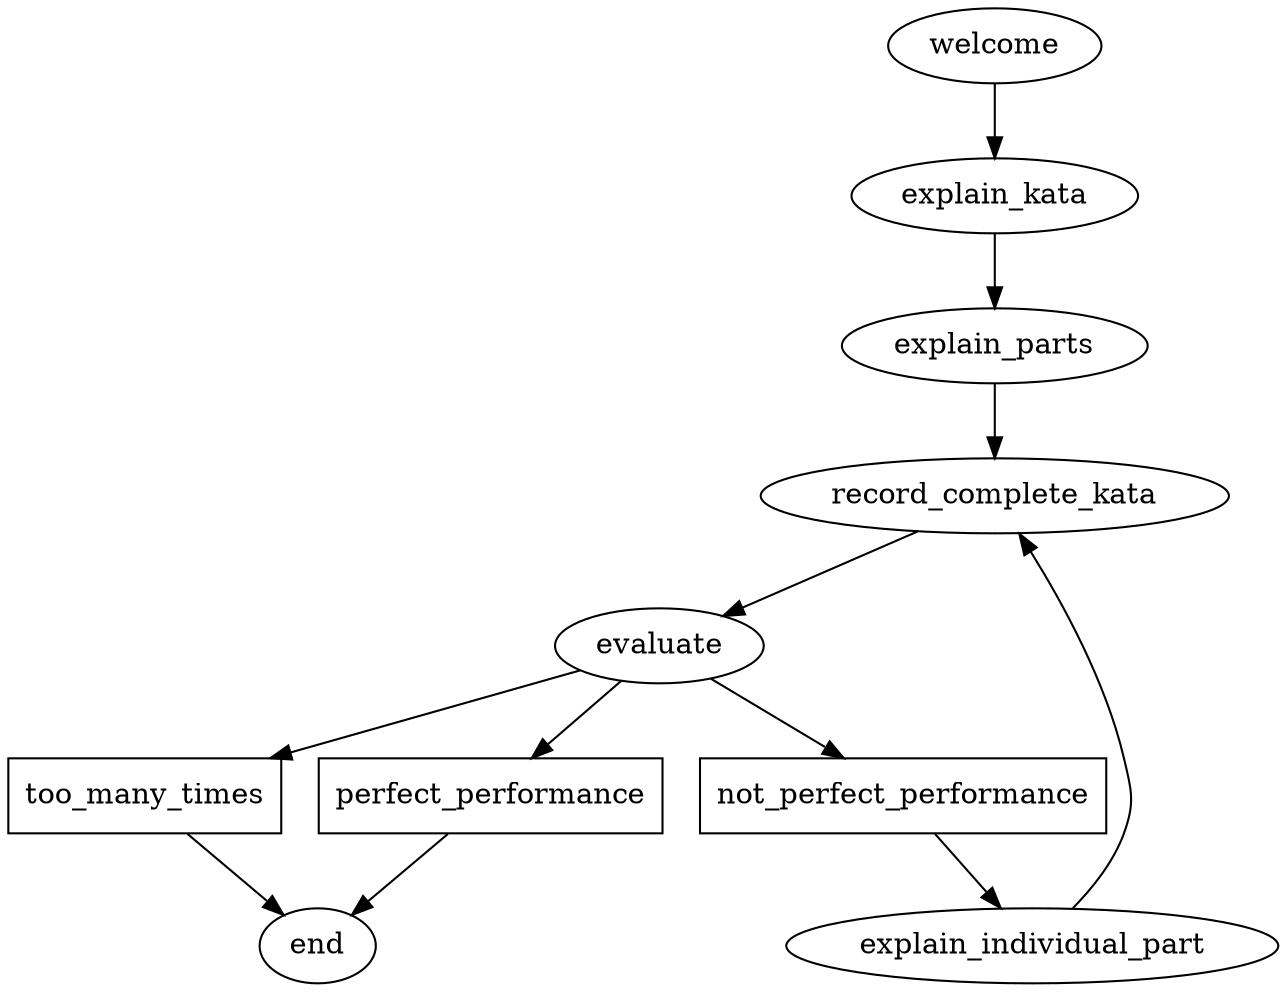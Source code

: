 digraph userStateDiagram{
 welcome -> explain_kata
 explain_kata -> explain_parts
 explain_parts -> record_complete_kata
 record_complete_kata -> evaluate
 
 evaluate -> too_many_times 
 too_many_times -> end
 evaluate -> perfect_performance
 perfect_performance -> end

 evaluate -> not_perfect_performance
 not_perfect_performance -> explain_individual_part
 explain_individual_part -> record_complete_kata



 //Individual nodes
 perfect_performance[shape="box"]
 too_many_times[shape="box"]
 not_perfect_performance[shape="box"]
}
